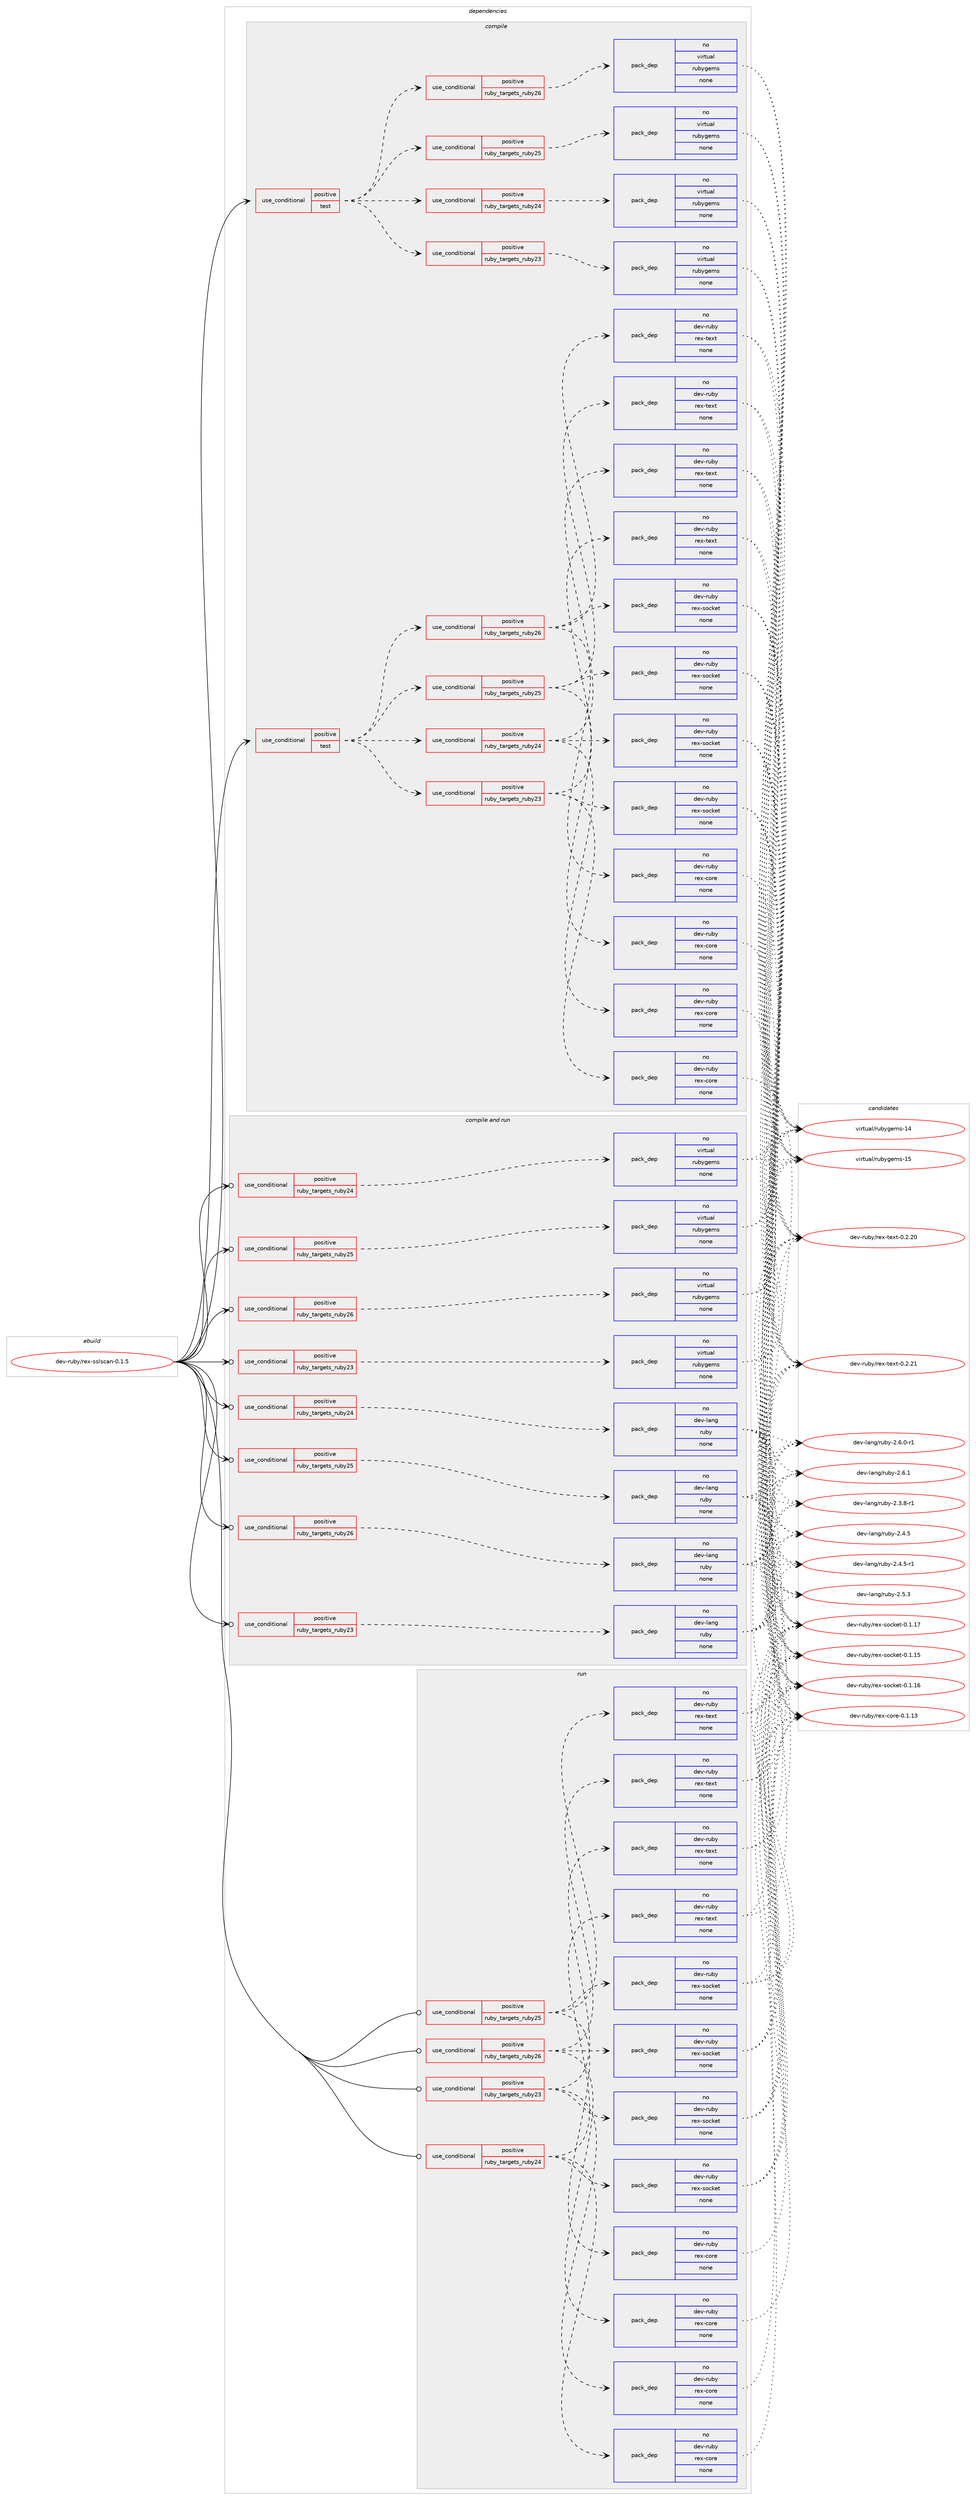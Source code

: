 digraph prolog {

# *************
# Graph options
# *************

newrank=true;
concentrate=true;
compound=true;
graph [rankdir=LR,fontname=Helvetica,fontsize=10,ranksep=1.5];#, ranksep=2.5, nodesep=0.2];
edge  [arrowhead=vee];
node  [fontname=Helvetica,fontsize=10];

# **********
# The ebuild
# **********

subgraph cluster_leftcol {
color=gray;
rank=same;
label=<<i>ebuild</i>>;
id [label="dev-ruby/rex-sslscan-0.1.5", color=red, width=4, href="../dev-ruby/rex-sslscan-0.1.5.svg"];
}

# ****************
# The dependencies
# ****************

subgraph cluster_midcol {
color=gray;
label=<<i>dependencies</i>>;
subgraph cluster_compile {
fillcolor="#eeeeee";
style=filled;
label=<<i>compile</i>>;
subgraph cond413072 {
dependency1518725 [label=<<TABLE BORDER="0" CELLBORDER="1" CELLSPACING="0" CELLPADDING="4"><TR><TD ROWSPAN="3" CELLPADDING="10">use_conditional</TD></TR><TR><TD>positive</TD></TR><TR><TD>test</TD></TR></TABLE>>, shape=none, color=red];
subgraph cond413073 {
dependency1518726 [label=<<TABLE BORDER="0" CELLBORDER="1" CELLSPACING="0" CELLPADDING="4"><TR><TD ROWSPAN="3" CELLPADDING="10">use_conditional</TD></TR><TR><TD>positive</TD></TR><TR><TD>ruby_targets_ruby23</TD></TR></TABLE>>, shape=none, color=red];
subgraph pack1082147 {
dependency1518727 [label=<<TABLE BORDER="0" CELLBORDER="1" CELLSPACING="0" CELLPADDING="4" WIDTH="220"><TR><TD ROWSPAN="6" CELLPADDING="30">pack_dep</TD></TR><TR><TD WIDTH="110">no</TD></TR><TR><TD>dev-ruby</TD></TR><TR><TD>rex-core</TD></TR><TR><TD>none</TD></TR><TR><TD></TD></TR></TABLE>>, shape=none, color=blue];
}
dependency1518726:e -> dependency1518727:w [weight=20,style="dashed",arrowhead="vee"];
subgraph pack1082148 {
dependency1518728 [label=<<TABLE BORDER="0" CELLBORDER="1" CELLSPACING="0" CELLPADDING="4" WIDTH="220"><TR><TD ROWSPAN="6" CELLPADDING="30">pack_dep</TD></TR><TR><TD WIDTH="110">no</TD></TR><TR><TD>dev-ruby</TD></TR><TR><TD>rex-socket</TD></TR><TR><TD>none</TD></TR><TR><TD></TD></TR></TABLE>>, shape=none, color=blue];
}
dependency1518726:e -> dependency1518728:w [weight=20,style="dashed",arrowhead="vee"];
subgraph pack1082149 {
dependency1518729 [label=<<TABLE BORDER="0" CELLBORDER="1" CELLSPACING="0" CELLPADDING="4" WIDTH="220"><TR><TD ROWSPAN="6" CELLPADDING="30">pack_dep</TD></TR><TR><TD WIDTH="110">no</TD></TR><TR><TD>dev-ruby</TD></TR><TR><TD>rex-text</TD></TR><TR><TD>none</TD></TR><TR><TD></TD></TR></TABLE>>, shape=none, color=blue];
}
dependency1518726:e -> dependency1518729:w [weight=20,style="dashed",arrowhead="vee"];
}
dependency1518725:e -> dependency1518726:w [weight=20,style="dashed",arrowhead="vee"];
subgraph cond413074 {
dependency1518730 [label=<<TABLE BORDER="0" CELLBORDER="1" CELLSPACING="0" CELLPADDING="4"><TR><TD ROWSPAN="3" CELLPADDING="10">use_conditional</TD></TR><TR><TD>positive</TD></TR><TR><TD>ruby_targets_ruby24</TD></TR></TABLE>>, shape=none, color=red];
subgraph pack1082150 {
dependency1518731 [label=<<TABLE BORDER="0" CELLBORDER="1" CELLSPACING="0" CELLPADDING="4" WIDTH="220"><TR><TD ROWSPAN="6" CELLPADDING="30">pack_dep</TD></TR><TR><TD WIDTH="110">no</TD></TR><TR><TD>dev-ruby</TD></TR><TR><TD>rex-core</TD></TR><TR><TD>none</TD></TR><TR><TD></TD></TR></TABLE>>, shape=none, color=blue];
}
dependency1518730:e -> dependency1518731:w [weight=20,style="dashed",arrowhead="vee"];
subgraph pack1082151 {
dependency1518732 [label=<<TABLE BORDER="0" CELLBORDER="1" CELLSPACING="0" CELLPADDING="4" WIDTH="220"><TR><TD ROWSPAN="6" CELLPADDING="30">pack_dep</TD></TR><TR><TD WIDTH="110">no</TD></TR><TR><TD>dev-ruby</TD></TR><TR><TD>rex-socket</TD></TR><TR><TD>none</TD></TR><TR><TD></TD></TR></TABLE>>, shape=none, color=blue];
}
dependency1518730:e -> dependency1518732:w [weight=20,style="dashed",arrowhead="vee"];
subgraph pack1082152 {
dependency1518733 [label=<<TABLE BORDER="0" CELLBORDER="1" CELLSPACING="0" CELLPADDING="4" WIDTH="220"><TR><TD ROWSPAN="6" CELLPADDING="30">pack_dep</TD></TR><TR><TD WIDTH="110">no</TD></TR><TR><TD>dev-ruby</TD></TR><TR><TD>rex-text</TD></TR><TR><TD>none</TD></TR><TR><TD></TD></TR></TABLE>>, shape=none, color=blue];
}
dependency1518730:e -> dependency1518733:w [weight=20,style="dashed",arrowhead="vee"];
}
dependency1518725:e -> dependency1518730:w [weight=20,style="dashed",arrowhead="vee"];
subgraph cond413075 {
dependency1518734 [label=<<TABLE BORDER="0" CELLBORDER="1" CELLSPACING="0" CELLPADDING="4"><TR><TD ROWSPAN="3" CELLPADDING="10">use_conditional</TD></TR><TR><TD>positive</TD></TR><TR><TD>ruby_targets_ruby25</TD></TR></TABLE>>, shape=none, color=red];
subgraph pack1082153 {
dependency1518735 [label=<<TABLE BORDER="0" CELLBORDER="1" CELLSPACING="0" CELLPADDING="4" WIDTH="220"><TR><TD ROWSPAN="6" CELLPADDING="30">pack_dep</TD></TR><TR><TD WIDTH="110">no</TD></TR><TR><TD>dev-ruby</TD></TR><TR><TD>rex-core</TD></TR><TR><TD>none</TD></TR><TR><TD></TD></TR></TABLE>>, shape=none, color=blue];
}
dependency1518734:e -> dependency1518735:w [weight=20,style="dashed",arrowhead="vee"];
subgraph pack1082154 {
dependency1518736 [label=<<TABLE BORDER="0" CELLBORDER="1" CELLSPACING="0" CELLPADDING="4" WIDTH="220"><TR><TD ROWSPAN="6" CELLPADDING="30">pack_dep</TD></TR><TR><TD WIDTH="110">no</TD></TR><TR><TD>dev-ruby</TD></TR><TR><TD>rex-socket</TD></TR><TR><TD>none</TD></TR><TR><TD></TD></TR></TABLE>>, shape=none, color=blue];
}
dependency1518734:e -> dependency1518736:w [weight=20,style="dashed",arrowhead="vee"];
subgraph pack1082155 {
dependency1518737 [label=<<TABLE BORDER="0" CELLBORDER="1" CELLSPACING="0" CELLPADDING="4" WIDTH="220"><TR><TD ROWSPAN="6" CELLPADDING="30">pack_dep</TD></TR><TR><TD WIDTH="110">no</TD></TR><TR><TD>dev-ruby</TD></TR><TR><TD>rex-text</TD></TR><TR><TD>none</TD></TR><TR><TD></TD></TR></TABLE>>, shape=none, color=blue];
}
dependency1518734:e -> dependency1518737:w [weight=20,style="dashed",arrowhead="vee"];
}
dependency1518725:e -> dependency1518734:w [weight=20,style="dashed",arrowhead="vee"];
subgraph cond413076 {
dependency1518738 [label=<<TABLE BORDER="0" CELLBORDER="1" CELLSPACING="0" CELLPADDING="4"><TR><TD ROWSPAN="3" CELLPADDING="10">use_conditional</TD></TR><TR><TD>positive</TD></TR><TR><TD>ruby_targets_ruby26</TD></TR></TABLE>>, shape=none, color=red];
subgraph pack1082156 {
dependency1518739 [label=<<TABLE BORDER="0" CELLBORDER="1" CELLSPACING="0" CELLPADDING="4" WIDTH="220"><TR><TD ROWSPAN="6" CELLPADDING="30">pack_dep</TD></TR><TR><TD WIDTH="110">no</TD></TR><TR><TD>dev-ruby</TD></TR><TR><TD>rex-core</TD></TR><TR><TD>none</TD></TR><TR><TD></TD></TR></TABLE>>, shape=none, color=blue];
}
dependency1518738:e -> dependency1518739:w [weight=20,style="dashed",arrowhead="vee"];
subgraph pack1082157 {
dependency1518740 [label=<<TABLE BORDER="0" CELLBORDER="1" CELLSPACING="0" CELLPADDING="4" WIDTH="220"><TR><TD ROWSPAN="6" CELLPADDING="30">pack_dep</TD></TR><TR><TD WIDTH="110">no</TD></TR><TR><TD>dev-ruby</TD></TR><TR><TD>rex-socket</TD></TR><TR><TD>none</TD></TR><TR><TD></TD></TR></TABLE>>, shape=none, color=blue];
}
dependency1518738:e -> dependency1518740:w [weight=20,style="dashed",arrowhead="vee"];
subgraph pack1082158 {
dependency1518741 [label=<<TABLE BORDER="0" CELLBORDER="1" CELLSPACING="0" CELLPADDING="4" WIDTH="220"><TR><TD ROWSPAN="6" CELLPADDING="30">pack_dep</TD></TR><TR><TD WIDTH="110">no</TD></TR><TR><TD>dev-ruby</TD></TR><TR><TD>rex-text</TD></TR><TR><TD>none</TD></TR><TR><TD></TD></TR></TABLE>>, shape=none, color=blue];
}
dependency1518738:e -> dependency1518741:w [weight=20,style="dashed",arrowhead="vee"];
}
dependency1518725:e -> dependency1518738:w [weight=20,style="dashed",arrowhead="vee"];
}
id:e -> dependency1518725:w [weight=20,style="solid",arrowhead="vee"];
subgraph cond413077 {
dependency1518742 [label=<<TABLE BORDER="0" CELLBORDER="1" CELLSPACING="0" CELLPADDING="4"><TR><TD ROWSPAN="3" CELLPADDING="10">use_conditional</TD></TR><TR><TD>positive</TD></TR><TR><TD>test</TD></TR></TABLE>>, shape=none, color=red];
subgraph cond413078 {
dependency1518743 [label=<<TABLE BORDER="0" CELLBORDER="1" CELLSPACING="0" CELLPADDING="4"><TR><TD ROWSPAN="3" CELLPADDING="10">use_conditional</TD></TR><TR><TD>positive</TD></TR><TR><TD>ruby_targets_ruby23</TD></TR></TABLE>>, shape=none, color=red];
subgraph pack1082159 {
dependency1518744 [label=<<TABLE BORDER="0" CELLBORDER="1" CELLSPACING="0" CELLPADDING="4" WIDTH="220"><TR><TD ROWSPAN="6" CELLPADDING="30">pack_dep</TD></TR><TR><TD WIDTH="110">no</TD></TR><TR><TD>virtual</TD></TR><TR><TD>rubygems</TD></TR><TR><TD>none</TD></TR><TR><TD></TD></TR></TABLE>>, shape=none, color=blue];
}
dependency1518743:e -> dependency1518744:w [weight=20,style="dashed",arrowhead="vee"];
}
dependency1518742:e -> dependency1518743:w [weight=20,style="dashed",arrowhead="vee"];
subgraph cond413079 {
dependency1518745 [label=<<TABLE BORDER="0" CELLBORDER="1" CELLSPACING="0" CELLPADDING="4"><TR><TD ROWSPAN="3" CELLPADDING="10">use_conditional</TD></TR><TR><TD>positive</TD></TR><TR><TD>ruby_targets_ruby24</TD></TR></TABLE>>, shape=none, color=red];
subgraph pack1082160 {
dependency1518746 [label=<<TABLE BORDER="0" CELLBORDER="1" CELLSPACING="0" CELLPADDING="4" WIDTH="220"><TR><TD ROWSPAN="6" CELLPADDING="30">pack_dep</TD></TR><TR><TD WIDTH="110">no</TD></TR><TR><TD>virtual</TD></TR><TR><TD>rubygems</TD></TR><TR><TD>none</TD></TR><TR><TD></TD></TR></TABLE>>, shape=none, color=blue];
}
dependency1518745:e -> dependency1518746:w [weight=20,style="dashed",arrowhead="vee"];
}
dependency1518742:e -> dependency1518745:w [weight=20,style="dashed",arrowhead="vee"];
subgraph cond413080 {
dependency1518747 [label=<<TABLE BORDER="0" CELLBORDER="1" CELLSPACING="0" CELLPADDING="4"><TR><TD ROWSPAN="3" CELLPADDING="10">use_conditional</TD></TR><TR><TD>positive</TD></TR><TR><TD>ruby_targets_ruby25</TD></TR></TABLE>>, shape=none, color=red];
subgraph pack1082161 {
dependency1518748 [label=<<TABLE BORDER="0" CELLBORDER="1" CELLSPACING="0" CELLPADDING="4" WIDTH="220"><TR><TD ROWSPAN="6" CELLPADDING="30">pack_dep</TD></TR><TR><TD WIDTH="110">no</TD></TR><TR><TD>virtual</TD></TR><TR><TD>rubygems</TD></TR><TR><TD>none</TD></TR><TR><TD></TD></TR></TABLE>>, shape=none, color=blue];
}
dependency1518747:e -> dependency1518748:w [weight=20,style="dashed",arrowhead="vee"];
}
dependency1518742:e -> dependency1518747:w [weight=20,style="dashed",arrowhead="vee"];
subgraph cond413081 {
dependency1518749 [label=<<TABLE BORDER="0" CELLBORDER="1" CELLSPACING="0" CELLPADDING="4"><TR><TD ROWSPAN="3" CELLPADDING="10">use_conditional</TD></TR><TR><TD>positive</TD></TR><TR><TD>ruby_targets_ruby26</TD></TR></TABLE>>, shape=none, color=red];
subgraph pack1082162 {
dependency1518750 [label=<<TABLE BORDER="0" CELLBORDER="1" CELLSPACING="0" CELLPADDING="4" WIDTH="220"><TR><TD ROWSPAN="6" CELLPADDING="30">pack_dep</TD></TR><TR><TD WIDTH="110">no</TD></TR><TR><TD>virtual</TD></TR><TR><TD>rubygems</TD></TR><TR><TD>none</TD></TR><TR><TD></TD></TR></TABLE>>, shape=none, color=blue];
}
dependency1518749:e -> dependency1518750:w [weight=20,style="dashed",arrowhead="vee"];
}
dependency1518742:e -> dependency1518749:w [weight=20,style="dashed",arrowhead="vee"];
}
id:e -> dependency1518742:w [weight=20,style="solid",arrowhead="vee"];
}
subgraph cluster_compileandrun {
fillcolor="#eeeeee";
style=filled;
label=<<i>compile and run</i>>;
subgraph cond413082 {
dependency1518751 [label=<<TABLE BORDER="0" CELLBORDER="1" CELLSPACING="0" CELLPADDING="4"><TR><TD ROWSPAN="3" CELLPADDING="10">use_conditional</TD></TR><TR><TD>positive</TD></TR><TR><TD>ruby_targets_ruby23</TD></TR></TABLE>>, shape=none, color=red];
subgraph pack1082163 {
dependency1518752 [label=<<TABLE BORDER="0" CELLBORDER="1" CELLSPACING="0" CELLPADDING="4" WIDTH="220"><TR><TD ROWSPAN="6" CELLPADDING="30">pack_dep</TD></TR><TR><TD WIDTH="110">no</TD></TR><TR><TD>dev-lang</TD></TR><TR><TD>ruby</TD></TR><TR><TD>none</TD></TR><TR><TD></TD></TR></TABLE>>, shape=none, color=blue];
}
dependency1518751:e -> dependency1518752:w [weight=20,style="dashed",arrowhead="vee"];
}
id:e -> dependency1518751:w [weight=20,style="solid",arrowhead="odotvee"];
subgraph cond413083 {
dependency1518753 [label=<<TABLE BORDER="0" CELLBORDER="1" CELLSPACING="0" CELLPADDING="4"><TR><TD ROWSPAN="3" CELLPADDING="10">use_conditional</TD></TR><TR><TD>positive</TD></TR><TR><TD>ruby_targets_ruby23</TD></TR></TABLE>>, shape=none, color=red];
subgraph pack1082164 {
dependency1518754 [label=<<TABLE BORDER="0" CELLBORDER="1" CELLSPACING="0" CELLPADDING="4" WIDTH="220"><TR><TD ROWSPAN="6" CELLPADDING="30">pack_dep</TD></TR><TR><TD WIDTH="110">no</TD></TR><TR><TD>virtual</TD></TR><TR><TD>rubygems</TD></TR><TR><TD>none</TD></TR><TR><TD></TD></TR></TABLE>>, shape=none, color=blue];
}
dependency1518753:e -> dependency1518754:w [weight=20,style="dashed",arrowhead="vee"];
}
id:e -> dependency1518753:w [weight=20,style="solid",arrowhead="odotvee"];
subgraph cond413084 {
dependency1518755 [label=<<TABLE BORDER="0" CELLBORDER="1" CELLSPACING="0" CELLPADDING="4"><TR><TD ROWSPAN="3" CELLPADDING="10">use_conditional</TD></TR><TR><TD>positive</TD></TR><TR><TD>ruby_targets_ruby24</TD></TR></TABLE>>, shape=none, color=red];
subgraph pack1082165 {
dependency1518756 [label=<<TABLE BORDER="0" CELLBORDER="1" CELLSPACING="0" CELLPADDING="4" WIDTH="220"><TR><TD ROWSPAN="6" CELLPADDING="30">pack_dep</TD></TR><TR><TD WIDTH="110">no</TD></TR><TR><TD>dev-lang</TD></TR><TR><TD>ruby</TD></TR><TR><TD>none</TD></TR><TR><TD></TD></TR></TABLE>>, shape=none, color=blue];
}
dependency1518755:e -> dependency1518756:w [weight=20,style="dashed",arrowhead="vee"];
}
id:e -> dependency1518755:w [weight=20,style="solid",arrowhead="odotvee"];
subgraph cond413085 {
dependency1518757 [label=<<TABLE BORDER="0" CELLBORDER="1" CELLSPACING="0" CELLPADDING="4"><TR><TD ROWSPAN="3" CELLPADDING="10">use_conditional</TD></TR><TR><TD>positive</TD></TR><TR><TD>ruby_targets_ruby24</TD></TR></TABLE>>, shape=none, color=red];
subgraph pack1082166 {
dependency1518758 [label=<<TABLE BORDER="0" CELLBORDER="1" CELLSPACING="0" CELLPADDING="4" WIDTH="220"><TR><TD ROWSPAN="6" CELLPADDING="30">pack_dep</TD></TR><TR><TD WIDTH="110">no</TD></TR><TR><TD>virtual</TD></TR><TR><TD>rubygems</TD></TR><TR><TD>none</TD></TR><TR><TD></TD></TR></TABLE>>, shape=none, color=blue];
}
dependency1518757:e -> dependency1518758:w [weight=20,style="dashed",arrowhead="vee"];
}
id:e -> dependency1518757:w [weight=20,style="solid",arrowhead="odotvee"];
subgraph cond413086 {
dependency1518759 [label=<<TABLE BORDER="0" CELLBORDER="1" CELLSPACING="0" CELLPADDING="4"><TR><TD ROWSPAN="3" CELLPADDING="10">use_conditional</TD></TR><TR><TD>positive</TD></TR><TR><TD>ruby_targets_ruby25</TD></TR></TABLE>>, shape=none, color=red];
subgraph pack1082167 {
dependency1518760 [label=<<TABLE BORDER="0" CELLBORDER="1" CELLSPACING="0" CELLPADDING="4" WIDTH="220"><TR><TD ROWSPAN="6" CELLPADDING="30">pack_dep</TD></TR><TR><TD WIDTH="110">no</TD></TR><TR><TD>dev-lang</TD></TR><TR><TD>ruby</TD></TR><TR><TD>none</TD></TR><TR><TD></TD></TR></TABLE>>, shape=none, color=blue];
}
dependency1518759:e -> dependency1518760:w [weight=20,style="dashed",arrowhead="vee"];
}
id:e -> dependency1518759:w [weight=20,style="solid",arrowhead="odotvee"];
subgraph cond413087 {
dependency1518761 [label=<<TABLE BORDER="0" CELLBORDER="1" CELLSPACING="0" CELLPADDING="4"><TR><TD ROWSPAN="3" CELLPADDING="10">use_conditional</TD></TR><TR><TD>positive</TD></TR><TR><TD>ruby_targets_ruby25</TD></TR></TABLE>>, shape=none, color=red];
subgraph pack1082168 {
dependency1518762 [label=<<TABLE BORDER="0" CELLBORDER="1" CELLSPACING="0" CELLPADDING="4" WIDTH="220"><TR><TD ROWSPAN="6" CELLPADDING="30">pack_dep</TD></TR><TR><TD WIDTH="110">no</TD></TR><TR><TD>virtual</TD></TR><TR><TD>rubygems</TD></TR><TR><TD>none</TD></TR><TR><TD></TD></TR></TABLE>>, shape=none, color=blue];
}
dependency1518761:e -> dependency1518762:w [weight=20,style="dashed",arrowhead="vee"];
}
id:e -> dependency1518761:w [weight=20,style="solid",arrowhead="odotvee"];
subgraph cond413088 {
dependency1518763 [label=<<TABLE BORDER="0" CELLBORDER="1" CELLSPACING="0" CELLPADDING="4"><TR><TD ROWSPAN="3" CELLPADDING="10">use_conditional</TD></TR><TR><TD>positive</TD></TR><TR><TD>ruby_targets_ruby26</TD></TR></TABLE>>, shape=none, color=red];
subgraph pack1082169 {
dependency1518764 [label=<<TABLE BORDER="0" CELLBORDER="1" CELLSPACING="0" CELLPADDING="4" WIDTH="220"><TR><TD ROWSPAN="6" CELLPADDING="30">pack_dep</TD></TR><TR><TD WIDTH="110">no</TD></TR><TR><TD>dev-lang</TD></TR><TR><TD>ruby</TD></TR><TR><TD>none</TD></TR><TR><TD></TD></TR></TABLE>>, shape=none, color=blue];
}
dependency1518763:e -> dependency1518764:w [weight=20,style="dashed",arrowhead="vee"];
}
id:e -> dependency1518763:w [weight=20,style="solid",arrowhead="odotvee"];
subgraph cond413089 {
dependency1518765 [label=<<TABLE BORDER="0" CELLBORDER="1" CELLSPACING="0" CELLPADDING="4"><TR><TD ROWSPAN="3" CELLPADDING="10">use_conditional</TD></TR><TR><TD>positive</TD></TR><TR><TD>ruby_targets_ruby26</TD></TR></TABLE>>, shape=none, color=red];
subgraph pack1082170 {
dependency1518766 [label=<<TABLE BORDER="0" CELLBORDER="1" CELLSPACING="0" CELLPADDING="4" WIDTH="220"><TR><TD ROWSPAN="6" CELLPADDING="30">pack_dep</TD></TR><TR><TD WIDTH="110">no</TD></TR><TR><TD>virtual</TD></TR><TR><TD>rubygems</TD></TR><TR><TD>none</TD></TR><TR><TD></TD></TR></TABLE>>, shape=none, color=blue];
}
dependency1518765:e -> dependency1518766:w [weight=20,style="dashed",arrowhead="vee"];
}
id:e -> dependency1518765:w [weight=20,style="solid",arrowhead="odotvee"];
}
subgraph cluster_run {
fillcolor="#eeeeee";
style=filled;
label=<<i>run</i>>;
subgraph cond413090 {
dependency1518767 [label=<<TABLE BORDER="0" CELLBORDER="1" CELLSPACING="0" CELLPADDING="4"><TR><TD ROWSPAN="3" CELLPADDING="10">use_conditional</TD></TR><TR><TD>positive</TD></TR><TR><TD>ruby_targets_ruby23</TD></TR></TABLE>>, shape=none, color=red];
subgraph pack1082171 {
dependency1518768 [label=<<TABLE BORDER="0" CELLBORDER="1" CELLSPACING="0" CELLPADDING="4" WIDTH="220"><TR><TD ROWSPAN="6" CELLPADDING="30">pack_dep</TD></TR><TR><TD WIDTH="110">no</TD></TR><TR><TD>dev-ruby</TD></TR><TR><TD>rex-core</TD></TR><TR><TD>none</TD></TR><TR><TD></TD></TR></TABLE>>, shape=none, color=blue];
}
dependency1518767:e -> dependency1518768:w [weight=20,style="dashed",arrowhead="vee"];
subgraph pack1082172 {
dependency1518769 [label=<<TABLE BORDER="0" CELLBORDER="1" CELLSPACING="0" CELLPADDING="4" WIDTH="220"><TR><TD ROWSPAN="6" CELLPADDING="30">pack_dep</TD></TR><TR><TD WIDTH="110">no</TD></TR><TR><TD>dev-ruby</TD></TR><TR><TD>rex-socket</TD></TR><TR><TD>none</TD></TR><TR><TD></TD></TR></TABLE>>, shape=none, color=blue];
}
dependency1518767:e -> dependency1518769:w [weight=20,style="dashed",arrowhead="vee"];
subgraph pack1082173 {
dependency1518770 [label=<<TABLE BORDER="0" CELLBORDER="1" CELLSPACING="0" CELLPADDING="4" WIDTH="220"><TR><TD ROWSPAN="6" CELLPADDING="30">pack_dep</TD></TR><TR><TD WIDTH="110">no</TD></TR><TR><TD>dev-ruby</TD></TR><TR><TD>rex-text</TD></TR><TR><TD>none</TD></TR><TR><TD></TD></TR></TABLE>>, shape=none, color=blue];
}
dependency1518767:e -> dependency1518770:w [weight=20,style="dashed",arrowhead="vee"];
}
id:e -> dependency1518767:w [weight=20,style="solid",arrowhead="odot"];
subgraph cond413091 {
dependency1518771 [label=<<TABLE BORDER="0" CELLBORDER="1" CELLSPACING="0" CELLPADDING="4"><TR><TD ROWSPAN="3" CELLPADDING="10">use_conditional</TD></TR><TR><TD>positive</TD></TR><TR><TD>ruby_targets_ruby24</TD></TR></TABLE>>, shape=none, color=red];
subgraph pack1082174 {
dependency1518772 [label=<<TABLE BORDER="0" CELLBORDER="1" CELLSPACING="0" CELLPADDING="4" WIDTH="220"><TR><TD ROWSPAN="6" CELLPADDING="30">pack_dep</TD></TR><TR><TD WIDTH="110">no</TD></TR><TR><TD>dev-ruby</TD></TR><TR><TD>rex-core</TD></TR><TR><TD>none</TD></TR><TR><TD></TD></TR></TABLE>>, shape=none, color=blue];
}
dependency1518771:e -> dependency1518772:w [weight=20,style="dashed",arrowhead="vee"];
subgraph pack1082175 {
dependency1518773 [label=<<TABLE BORDER="0" CELLBORDER="1" CELLSPACING="0" CELLPADDING="4" WIDTH="220"><TR><TD ROWSPAN="6" CELLPADDING="30">pack_dep</TD></TR><TR><TD WIDTH="110">no</TD></TR><TR><TD>dev-ruby</TD></TR><TR><TD>rex-socket</TD></TR><TR><TD>none</TD></TR><TR><TD></TD></TR></TABLE>>, shape=none, color=blue];
}
dependency1518771:e -> dependency1518773:w [weight=20,style="dashed",arrowhead="vee"];
subgraph pack1082176 {
dependency1518774 [label=<<TABLE BORDER="0" CELLBORDER="1" CELLSPACING="0" CELLPADDING="4" WIDTH="220"><TR><TD ROWSPAN="6" CELLPADDING="30">pack_dep</TD></TR><TR><TD WIDTH="110">no</TD></TR><TR><TD>dev-ruby</TD></TR><TR><TD>rex-text</TD></TR><TR><TD>none</TD></TR><TR><TD></TD></TR></TABLE>>, shape=none, color=blue];
}
dependency1518771:e -> dependency1518774:w [weight=20,style="dashed",arrowhead="vee"];
}
id:e -> dependency1518771:w [weight=20,style="solid",arrowhead="odot"];
subgraph cond413092 {
dependency1518775 [label=<<TABLE BORDER="0" CELLBORDER="1" CELLSPACING="0" CELLPADDING="4"><TR><TD ROWSPAN="3" CELLPADDING="10">use_conditional</TD></TR><TR><TD>positive</TD></TR><TR><TD>ruby_targets_ruby25</TD></TR></TABLE>>, shape=none, color=red];
subgraph pack1082177 {
dependency1518776 [label=<<TABLE BORDER="0" CELLBORDER="1" CELLSPACING="0" CELLPADDING="4" WIDTH="220"><TR><TD ROWSPAN="6" CELLPADDING="30">pack_dep</TD></TR><TR><TD WIDTH="110">no</TD></TR><TR><TD>dev-ruby</TD></TR><TR><TD>rex-core</TD></TR><TR><TD>none</TD></TR><TR><TD></TD></TR></TABLE>>, shape=none, color=blue];
}
dependency1518775:e -> dependency1518776:w [weight=20,style="dashed",arrowhead="vee"];
subgraph pack1082178 {
dependency1518777 [label=<<TABLE BORDER="0" CELLBORDER="1" CELLSPACING="0" CELLPADDING="4" WIDTH="220"><TR><TD ROWSPAN="6" CELLPADDING="30">pack_dep</TD></TR><TR><TD WIDTH="110">no</TD></TR><TR><TD>dev-ruby</TD></TR><TR><TD>rex-socket</TD></TR><TR><TD>none</TD></TR><TR><TD></TD></TR></TABLE>>, shape=none, color=blue];
}
dependency1518775:e -> dependency1518777:w [weight=20,style="dashed",arrowhead="vee"];
subgraph pack1082179 {
dependency1518778 [label=<<TABLE BORDER="0" CELLBORDER="1" CELLSPACING="0" CELLPADDING="4" WIDTH="220"><TR><TD ROWSPAN="6" CELLPADDING="30">pack_dep</TD></TR><TR><TD WIDTH="110">no</TD></TR><TR><TD>dev-ruby</TD></TR><TR><TD>rex-text</TD></TR><TR><TD>none</TD></TR><TR><TD></TD></TR></TABLE>>, shape=none, color=blue];
}
dependency1518775:e -> dependency1518778:w [weight=20,style="dashed",arrowhead="vee"];
}
id:e -> dependency1518775:w [weight=20,style="solid",arrowhead="odot"];
subgraph cond413093 {
dependency1518779 [label=<<TABLE BORDER="0" CELLBORDER="1" CELLSPACING="0" CELLPADDING="4"><TR><TD ROWSPAN="3" CELLPADDING="10">use_conditional</TD></TR><TR><TD>positive</TD></TR><TR><TD>ruby_targets_ruby26</TD></TR></TABLE>>, shape=none, color=red];
subgraph pack1082180 {
dependency1518780 [label=<<TABLE BORDER="0" CELLBORDER="1" CELLSPACING="0" CELLPADDING="4" WIDTH="220"><TR><TD ROWSPAN="6" CELLPADDING="30">pack_dep</TD></TR><TR><TD WIDTH="110">no</TD></TR><TR><TD>dev-ruby</TD></TR><TR><TD>rex-core</TD></TR><TR><TD>none</TD></TR><TR><TD></TD></TR></TABLE>>, shape=none, color=blue];
}
dependency1518779:e -> dependency1518780:w [weight=20,style="dashed",arrowhead="vee"];
subgraph pack1082181 {
dependency1518781 [label=<<TABLE BORDER="0" CELLBORDER="1" CELLSPACING="0" CELLPADDING="4" WIDTH="220"><TR><TD ROWSPAN="6" CELLPADDING="30">pack_dep</TD></TR><TR><TD WIDTH="110">no</TD></TR><TR><TD>dev-ruby</TD></TR><TR><TD>rex-socket</TD></TR><TR><TD>none</TD></TR><TR><TD></TD></TR></TABLE>>, shape=none, color=blue];
}
dependency1518779:e -> dependency1518781:w [weight=20,style="dashed",arrowhead="vee"];
subgraph pack1082182 {
dependency1518782 [label=<<TABLE BORDER="0" CELLBORDER="1" CELLSPACING="0" CELLPADDING="4" WIDTH="220"><TR><TD ROWSPAN="6" CELLPADDING="30">pack_dep</TD></TR><TR><TD WIDTH="110">no</TD></TR><TR><TD>dev-ruby</TD></TR><TR><TD>rex-text</TD></TR><TR><TD>none</TD></TR><TR><TD></TD></TR></TABLE>>, shape=none, color=blue];
}
dependency1518779:e -> dependency1518782:w [weight=20,style="dashed",arrowhead="vee"];
}
id:e -> dependency1518779:w [weight=20,style="solid",arrowhead="odot"];
}
}

# **************
# The candidates
# **************

subgraph cluster_choices {
rank=same;
color=gray;
label=<<i>candidates</i>>;

subgraph choice1082147 {
color=black;
nodesep=1;
choice100101118451141179812147114101120459911111410145484649464951 [label="dev-ruby/rex-core-0.1.13", color=red, width=4,href="../dev-ruby/rex-core-0.1.13.svg"];
dependency1518727:e -> choice100101118451141179812147114101120459911111410145484649464951:w [style=dotted,weight="100"];
}
subgraph choice1082148 {
color=black;
nodesep=1;
choice100101118451141179812147114101120451151119910710111645484649464953 [label="dev-ruby/rex-socket-0.1.15", color=red, width=4,href="../dev-ruby/rex-socket-0.1.15.svg"];
choice100101118451141179812147114101120451151119910710111645484649464954 [label="dev-ruby/rex-socket-0.1.16", color=red, width=4,href="../dev-ruby/rex-socket-0.1.16.svg"];
choice100101118451141179812147114101120451151119910710111645484649464955 [label="dev-ruby/rex-socket-0.1.17", color=red, width=4,href="../dev-ruby/rex-socket-0.1.17.svg"];
dependency1518728:e -> choice100101118451141179812147114101120451151119910710111645484649464953:w [style=dotted,weight="100"];
dependency1518728:e -> choice100101118451141179812147114101120451151119910710111645484649464954:w [style=dotted,weight="100"];
dependency1518728:e -> choice100101118451141179812147114101120451151119910710111645484649464955:w [style=dotted,weight="100"];
}
subgraph choice1082149 {
color=black;
nodesep=1;
choice1001011184511411798121471141011204511610112011645484650465048 [label="dev-ruby/rex-text-0.2.20", color=red, width=4,href="../dev-ruby/rex-text-0.2.20.svg"];
choice1001011184511411798121471141011204511610112011645484650465049 [label="dev-ruby/rex-text-0.2.21", color=red, width=4,href="../dev-ruby/rex-text-0.2.21.svg"];
dependency1518729:e -> choice1001011184511411798121471141011204511610112011645484650465048:w [style=dotted,weight="100"];
dependency1518729:e -> choice1001011184511411798121471141011204511610112011645484650465049:w [style=dotted,weight="100"];
}
subgraph choice1082150 {
color=black;
nodesep=1;
choice100101118451141179812147114101120459911111410145484649464951 [label="dev-ruby/rex-core-0.1.13", color=red, width=4,href="../dev-ruby/rex-core-0.1.13.svg"];
dependency1518731:e -> choice100101118451141179812147114101120459911111410145484649464951:w [style=dotted,weight="100"];
}
subgraph choice1082151 {
color=black;
nodesep=1;
choice100101118451141179812147114101120451151119910710111645484649464953 [label="dev-ruby/rex-socket-0.1.15", color=red, width=4,href="../dev-ruby/rex-socket-0.1.15.svg"];
choice100101118451141179812147114101120451151119910710111645484649464954 [label="dev-ruby/rex-socket-0.1.16", color=red, width=4,href="../dev-ruby/rex-socket-0.1.16.svg"];
choice100101118451141179812147114101120451151119910710111645484649464955 [label="dev-ruby/rex-socket-0.1.17", color=red, width=4,href="../dev-ruby/rex-socket-0.1.17.svg"];
dependency1518732:e -> choice100101118451141179812147114101120451151119910710111645484649464953:w [style=dotted,weight="100"];
dependency1518732:e -> choice100101118451141179812147114101120451151119910710111645484649464954:w [style=dotted,weight="100"];
dependency1518732:e -> choice100101118451141179812147114101120451151119910710111645484649464955:w [style=dotted,weight="100"];
}
subgraph choice1082152 {
color=black;
nodesep=1;
choice1001011184511411798121471141011204511610112011645484650465048 [label="dev-ruby/rex-text-0.2.20", color=red, width=4,href="../dev-ruby/rex-text-0.2.20.svg"];
choice1001011184511411798121471141011204511610112011645484650465049 [label="dev-ruby/rex-text-0.2.21", color=red, width=4,href="../dev-ruby/rex-text-0.2.21.svg"];
dependency1518733:e -> choice1001011184511411798121471141011204511610112011645484650465048:w [style=dotted,weight="100"];
dependency1518733:e -> choice1001011184511411798121471141011204511610112011645484650465049:w [style=dotted,weight="100"];
}
subgraph choice1082153 {
color=black;
nodesep=1;
choice100101118451141179812147114101120459911111410145484649464951 [label="dev-ruby/rex-core-0.1.13", color=red, width=4,href="../dev-ruby/rex-core-0.1.13.svg"];
dependency1518735:e -> choice100101118451141179812147114101120459911111410145484649464951:w [style=dotted,weight="100"];
}
subgraph choice1082154 {
color=black;
nodesep=1;
choice100101118451141179812147114101120451151119910710111645484649464953 [label="dev-ruby/rex-socket-0.1.15", color=red, width=4,href="../dev-ruby/rex-socket-0.1.15.svg"];
choice100101118451141179812147114101120451151119910710111645484649464954 [label="dev-ruby/rex-socket-0.1.16", color=red, width=4,href="../dev-ruby/rex-socket-0.1.16.svg"];
choice100101118451141179812147114101120451151119910710111645484649464955 [label="dev-ruby/rex-socket-0.1.17", color=red, width=4,href="../dev-ruby/rex-socket-0.1.17.svg"];
dependency1518736:e -> choice100101118451141179812147114101120451151119910710111645484649464953:w [style=dotted,weight="100"];
dependency1518736:e -> choice100101118451141179812147114101120451151119910710111645484649464954:w [style=dotted,weight="100"];
dependency1518736:e -> choice100101118451141179812147114101120451151119910710111645484649464955:w [style=dotted,weight="100"];
}
subgraph choice1082155 {
color=black;
nodesep=1;
choice1001011184511411798121471141011204511610112011645484650465048 [label="dev-ruby/rex-text-0.2.20", color=red, width=4,href="../dev-ruby/rex-text-0.2.20.svg"];
choice1001011184511411798121471141011204511610112011645484650465049 [label="dev-ruby/rex-text-0.2.21", color=red, width=4,href="../dev-ruby/rex-text-0.2.21.svg"];
dependency1518737:e -> choice1001011184511411798121471141011204511610112011645484650465048:w [style=dotted,weight="100"];
dependency1518737:e -> choice1001011184511411798121471141011204511610112011645484650465049:w [style=dotted,weight="100"];
}
subgraph choice1082156 {
color=black;
nodesep=1;
choice100101118451141179812147114101120459911111410145484649464951 [label="dev-ruby/rex-core-0.1.13", color=red, width=4,href="../dev-ruby/rex-core-0.1.13.svg"];
dependency1518739:e -> choice100101118451141179812147114101120459911111410145484649464951:w [style=dotted,weight="100"];
}
subgraph choice1082157 {
color=black;
nodesep=1;
choice100101118451141179812147114101120451151119910710111645484649464953 [label="dev-ruby/rex-socket-0.1.15", color=red, width=4,href="../dev-ruby/rex-socket-0.1.15.svg"];
choice100101118451141179812147114101120451151119910710111645484649464954 [label="dev-ruby/rex-socket-0.1.16", color=red, width=4,href="../dev-ruby/rex-socket-0.1.16.svg"];
choice100101118451141179812147114101120451151119910710111645484649464955 [label="dev-ruby/rex-socket-0.1.17", color=red, width=4,href="../dev-ruby/rex-socket-0.1.17.svg"];
dependency1518740:e -> choice100101118451141179812147114101120451151119910710111645484649464953:w [style=dotted,weight="100"];
dependency1518740:e -> choice100101118451141179812147114101120451151119910710111645484649464954:w [style=dotted,weight="100"];
dependency1518740:e -> choice100101118451141179812147114101120451151119910710111645484649464955:w [style=dotted,weight="100"];
}
subgraph choice1082158 {
color=black;
nodesep=1;
choice1001011184511411798121471141011204511610112011645484650465048 [label="dev-ruby/rex-text-0.2.20", color=red, width=4,href="../dev-ruby/rex-text-0.2.20.svg"];
choice1001011184511411798121471141011204511610112011645484650465049 [label="dev-ruby/rex-text-0.2.21", color=red, width=4,href="../dev-ruby/rex-text-0.2.21.svg"];
dependency1518741:e -> choice1001011184511411798121471141011204511610112011645484650465048:w [style=dotted,weight="100"];
dependency1518741:e -> choice1001011184511411798121471141011204511610112011645484650465049:w [style=dotted,weight="100"];
}
subgraph choice1082159 {
color=black;
nodesep=1;
choice118105114116117971084711411798121103101109115454952 [label="virtual/rubygems-14", color=red, width=4,href="../virtual/rubygems-14.svg"];
choice118105114116117971084711411798121103101109115454953 [label="virtual/rubygems-15", color=red, width=4,href="../virtual/rubygems-15.svg"];
dependency1518744:e -> choice118105114116117971084711411798121103101109115454952:w [style=dotted,weight="100"];
dependency1518744:e -> choice118105114116117971084711411798121103101109115454953:w [style=dotted,weight="100"];
}
subgraph choice1082160 {
color=black;
nodesep=1;
choice118105114116117971084711411798121103101109115454952 [label="virtual/rubygems-14", color=red, width=4,href="../virtual/rubygems-14.svg"];
choice118105114116117971084711411798121103101109115454953 [label="virtual/rubygems-15", color=red, width=4,href="../virtual/rubygems-15.svg"];
dependency1518746:e -> choice118105114116117971084711411798121103101109115454952:w [style=dotted,weight="100"];
dependency1518746:e -> choice118105114116117971084711411798121103101109115454953:w [style=dotted,weight="100"];
}
subgraph choice1082161 {
color=black;
nodesep=1;
choice118105114116117971084711411798121103101109115454952 [label="virtual/rubygems-14", color=red, width=4,href="../virtual/rubygems-14.svg"];
choice118105114116117971084711411798121103101109115454953 [label="virtual/rubygems-15", color=red, width=4,href="../virtual/rubygems-15.svg"];
dependency1518748:e -> choice118105114116117971084711411798121103101109115454952:w [style=dotted,weight="100"];
dependency1518748:e -> choice118105114116117971084711411798121103101109115454953:w [style=dotted,weight="100"];
}
subgraph choice1082162 {
color=black;
nodesep=1;
choice118105114116117971084711411798121103101109115454952 [label="virtual/rubygems-14", color=red, width=4,href="../virtual/rubygems-14.svg"];
choice118105114116117971084711411798121103101109115454953 [label="virtual/rubygems-15", color=red, width=4,href="../virtual/rubygems-15.svg"];
dependency1518750:e -> choice118105114116117971084711411798121103101109115454952:w [style=dotted,weight="100"];
dependency1518750:e -> choice118105114116117971084711411798121103101109115454953:w [style=dotted,weight="100"];
}
subgraph choice1082163 {
color=black;
nodesep=1;
choice100101118451089711010347114117981214550465146564511449 [label="dev-lang/ruby-2.3.8-r1", color=red, width=4,href="../dev-lang/ruby-2.3.8-r1.svg"];
choice10010111845108971101034711411798121455046524653 [label="dev-lang/ruby-2.4.5", color=red, width=4,href="../dev-lang/ruby-2.4.5.svg"];
choice100101118451089711010347114117981214550465246534511449 [label="dev-lang/ruby-2.4.5-r1", color=red, width=4,href="../dev-lang/ruby-2.4.5-r1.svg"];
choice10010111845108971101034711411798121455046534651 [label="dev-lang/ruby-2.5.3", color=red, width=4,href="../dev-lang/ruby-2.5.3.svg"];
choice100101118451089711010347114117981214550465446484511449 [label="dev-lang/ruby-2.6.0-r1", color=red, width=4,href="../dev-lang/ruby-2.6.0-r1.svg"];
choice10010111845108971101034711411798121455046544649 [label="dev-lang/ruby-2.6.1", color=red, width=4,href="../dev-lang/ruby-2.6.1.svg"];
dependency1518752:e -> choice100101118451089711010347114117981214550465146564511449:w [style=dotted,weight="100"];
dependency1518752:e -> choice10010111845108971101034711411798121455046524653:w [style=dotted,weight="100"];
dependency1518752:e -> choice100101118451089711010347114117981214550465246534511449:w [style=dotted,weight="100"];
dependency1518752:e -> choice10010111845108971101034711411798121455046534651:w [style=dotted,weight="100"];
dependency1518752:e -> choice100101118451089711010347114117981214550465446484511449:w [style=dotted,weight="100"];
dependency1518752:e -> choice10010111845108971101034711411798121455046544649:w [style=dotted,weight="100"];
}
subgraph choice1082164 {
color=black;
nodesep=1;
choice118105114116117971084711411798121103101109115454952 [label="virtual/rubygems-14", color=red, width=4,href="../virtual/rubygems-14.svg"];
choice118105114116117971084711411798121103101109115454953 [label="virtual/rubygems-15", color=red, width=4,href="../virtual/rubygems-15.svg"];
dependency1518754:e -> choice118105114116117971084711411798121103101109115454952:w [style=dotted,weight="100"];
dependency1518754:e -> choice118105114116117971084711411798121103101109115454953:w [style=dotted,weight="100"];
}
subgraph choice1082165 {
color=black;
nodesep=1;
choice100101118451089711010347114117981214550465146564511449 [label="dev-lang/ruby-2.3.8-r1", color=red, width=4,href="../dev-lang/ruby-2.3.8-r1.svg"];
choice10010111845108971101034711411798121455046524653 [label="dev-lang/ruby-2.4.5", color=red, width=4,href="../dev-lang/ruby-2.4.5.svg"];
choice100101118451089711010347114117981214550465246534511449 [label="dev-lang/ruby-2.4.5-r1", color=red, width=4,href="../dev-lang/ruby-2.4.5-r1.svg"];
choice10010111845108971101034711411798121455046534651 [label="dev-lang/ruby-2.5.3", color=red, width=4,href="../dev-lang/ruby-2.5.3.svg"];
choice100101118451089711010347114117981214550465446484511449 [label="dev-lang/ruby-2.6.0-r1", color=red, width=4,href="../dev-lang/ruby-2.6.0-r1.svg"];
choice10010111845108971101034711411798121455046544649 [label="dev-lang/ruby-2.6.1", color=red, width=4,href="../dev-lang/ruby-2.6.1.svg"];
dependency1518756:e -> choice100101118451089711010347114117981214550465146564511449:w [style=dotted,weight="100"];
dependency1518756:e -> choice10010111845108971101034711411798121455046524653:w [style=dotted,weight="100"];
dependency1518756:e -> choice100101118451089711010347114117981214550465246534511449:w [style=dotted,weight="100"];
dependency1518756:e -> choice10010111845108971101034711411798121455046534651:w [style=dotted,weight="100"];
dependency1518756:e -> choice100101118451089711010347114117981214550465446484511449:w [style=dotted,weight="100"];
dependency1518756:e -> choice10010111845108971101034711411798121455046544649:w [style=dotted,weight="100"];
}
subgraph choice1082166 {
color=black;
nodesep=1;
choice118105114116117971084711411798121103101109115454952 [label="virtual/rubygems-14", color=red, width=4,href="../virtual/rubygems-14.svg"];
choice118105114116117971084711411798121103101109115454953 [label="virtual/rubygems-15", color=red, width=4,href="../virtual/rubygems-15.svg"];
dependency1518758:e -> choice118105114116117971084711411798121103101109115454952:w [style=dotted,weight="100"];
dependency1518758:e -> choice118105114116117971084711411798121103101109115454953:w [style=dotted,weight="100"];
}
subgraph choice1082167 {
color=black;
nodesep=1;
choice100101118451089711010347114117981214550465146564511449 [label="dev-lang/ruby-2.3.8-r1", color=red, width=4,href="../dev-lang/ruby-2.3.8-r1.svg"];
choice10010111845108971101034711411798121455046524653 [label="dev-lang/ruby-2.4.5", color=red, width=4,href="../dev-lang/ruby-2.4.5.svg"];
choice100101118451089711010347114117981214550465246534511449 [label="dev-lang/ruby-2.4.5-r1", color=red, width=4,href="../dev-lang/ruby-2.4.5-r1.svg"];
choice10010111845108971101034711411798121455046534651 [label="dev-lang/ruby-2.5.3", color=red, width=4,href="../dev-lang/ruby-2.5.3.svg"];
choice100101118451089711010347114117981214550465446484511449 [label="dev-lang/ruby-2.6.0-r1", color=red, width=4,href="../dev-lang/ruby-2.6.0-r1.svg"];
choice10010111845108971101034711411798121455046544649 [label="dev-lang/ruby-2.6.1", color=red, width=4,href="../dev-lang/ruby-2.6.1.svg"];
dependency1518760:e -> choice100101118451089711010347114117981214550465146564511449:w [style=dotted,weight="100"];
dependency1518760:e -> choice10010111845108971101034711411798121455046524653:w [style=dotted,weight="100"];
dependency1518760:e -> choice100101118451089711010347114117981214550465246534511449:w [style=dotted,weight="100"];
dependency1518760:e -> choice10010111845108971101034711411798121455046534651:w [style=dotted,weight="100"];
dependency1518760:e -> choice100101118451089711010347114117981214550465446484511449:w [style=dotted,weight="100"];
dependency1518760:e -> choice10010111845108971101034711411798121455046544649:w [style=dotted,weight="100"];
}
subgraph choice1082168 {
color=black;
nodesep=1;
choice118105114116117971084711411798121103101109115454952 [label="virtual/rubygems-14", color=red, width=4,href="../virtual/rubygems-14.svg"];
choice118105114116117971084711411798121103101109115454953 [label="virtual/rubygems-15", color=red, width=4,href="../virtual/rubygems-15.svg"];
dependency1518762:e -> choice118105114116117971084711411798121103101109115454952:w [style=dotted,weight="100"];
dependency1518762:e -> choice118105114116117971084711411798121103101109115454953:w [style=dotted,weight="100"];
}
subgraph choice1082169 {
color=black;
nodesep=1;
choice100101118451089711010347114117981214550465146564511449 [label="dev-lang/ruby-2.3.8-r1", color=red, width=4,href="../dev-lang/ruby-2.3.8-r1.svg"];
choice10010111845108971101034711411798121455046524653 [label="dev-lang/ruby-2.4.5", color=red, width=4,href="../dev-lang/ruby-2.4.5.svg"];
choice100101118451089711010347114117981214550465246534511449 [label="dev-lang/ruby-2.4.5-r1", color=red, width=4,href="../dev-lang/ruby-2.4.5-r1.svg"];
choice10010111845108971101034711411798121455046534651 [label="dev-lang/ruby-2.5.3", color=red, width=4,href="../dev-lang/ruby-2.5.3.svg"];
choice100101118451089711010347114117981214550465446484511449 [label="dev-lang/ruby-2.6.0-r1", color=red, width=4,href="../dev-lang/ruby-2.6.0-r1.svg"];
choice10010111845108971101034711411798121455046544649 [label="dev-lang/ruby-2.6.1", color=red, width=4,href="../dev-lang/ruby-2.6.1.svg"];
dependency1518764:e -> choice100101118451089711010347114117981214550465146564511449:w [style=dotted,weight="100"];
dependency1518764:e -> choice10010111845108971101034711411798121455046524653:w [style=dotted,weight="100"];
dependency1518764:e -> choice100101118451089711010347114117981214550465246534511449:w [style=dotted,weight="100"];
dependency1518764:e -> choice10010111845108971101034711411798121455046534651:w [style=dotted,weight="100"];
dependency1518764:e -> choice100101118451089711010347114117981214550465446484511449:w [style=dotted,weight="100"];
dependency1518764:e -> choice10010111845108971101034711411798121455046544649:w [style=dotted,weight="100"];
}
subgraph choice1082170 {
color=black;
nodesep=1;
choice118105114116117971084711411798121103101109115454952 [label="virtual/rubygems-14", color=red, width=4,href="../virtual/rubygems-14.svg"];
choice118105114116117971084711411798121103101109115454953 [label="virtual/rubygems-15", color=red, width=4,href="../virtual/rubygems-15.svg"];
dependency1518766:e -> choice118105114116117971084711411798121103101109115454952:w [style=dotted,weight="100"];
dependency1518766:e -> choice118105114116117971084711411798121103101109115454953:w [style=dotted,weight="100"];
}
subgraph choice1082171 {
color=black;
nodesep=1;
choice100101118451141179812147114101120459911111410145484649464951 [label="dev-ruby/rex-core-0.1.13", color=red, width=4,href="../dev-ruby/rex-core-0.1.13.svg"];
dependency1518768:e -> choice100101118451141179812147114101120459911111410145484649464951:w [style=dotted,weight="100"];
}
subgraph choice1082172 {
color=black;
nodesep=1;
choice100101118451141179812147114101120451151119910710111645484649464953 [label="dev-ruby/rex-socket-0.1.15", color=red, width=4,href="../dev-ruby/rex-socket-0.1.15.svg"];
choice100101118451141179812147114101120451151119910710111645484649464954 [label="dev-ruby/rex-socket-0.1.16", color=red, width=4,href="../dev-ruby/rex-socket-0.1.16.svg"];
choice100101118451141179812147114101120451151119910710111645484649464955 [label="dev-ruby/rex-socket-0.1.17", color=red, width=4,href="../dev-ruby/rex-socket-0.1.17.svg"];
dependency1518769:e -> choice100101118451141179812147114101120451151119910710111645484649464953:w [style=dotted,weight="100"];
dependency1518769:e -> choice100101118451141179812147114101120451151119910710111645484649464954:w [style=dotted,weight="100"];
dependency1518769:e -> choice100101118451141179812147114101120451151119910710111645484649464955:w [style=dotted,weight="100"];
}
subgraph choice1082173 {
color=black;
nodesep=1;
choice1001011184511411798121471141011204511610112011645484650465048 [label="dev-ruby/rex-text-0.2.20", color=red, width=4,href="../dev-ruby/rex-text-0.2.20.svg"];
choice1001011184511411798121471141011204511610112011645484650465049 [label="dev-ruby/rex-text-0.2.21", color=red, width=4,href="../dev-ruby/rex-text-0.2.21.svg"];
dependency1518770:e -> choice1001011184511411798121471141011204511610112011645484650465048:w [style=dotted,weight="100"];
dependency1518770:e -> choice1001011184511411798121471141011204511610112011645484650465049:w [style=dotted,weight="100"];
}
subgraph choice1082174 {
color=black;
nodesep=1;
choice100101118451141179812147114101120459911111410145484649464951 [label="dev-ruby/rex-core-0.1.13", color=red, width=4,href="../dev-ruby/rex-core-0.1.13.svg"];
dependency1518772:e -> choice100101118451141179812147114101120459911111410145484649464951:w [style=dotted,weight="100"];
}
subgraph choice1082175 {
color=black;
nodesep=1;
choice100101118451141179812147114101120451151119910710111645484649464953 [label="dev-ruby/rex-socket-0.1.15", color=red, width=4,href="../dev-ruby/rex-socket-0.1.15.svg"];
choice100101118451141179812147114101120451151119910710111645484649464954 [label="dev-ruby/rex-socket-0.1.16", color=red, width=4,href="../dev-ruby/rex-socket-0.1.16.svg"];
choice100101118451141179812147114101120451151119910710111645484649464955 [label="dev-ruby/rex-socket-0.1.17", color=red, width=4,href="../dev-ruby/rex-socket-0.1.17.svg"];
dependency1518773:e -> choice100101118451141179812147114101120451151119910710111645484649464953:w [style=dotted,weight="100"];
dependency1518773:e -> choice100101118451141179812147114101120451151119910710111645484649464954:w [style=dotted,weight="100"];
dependency1518773:e -> choice100101118451141179812147114101120451151119910710111645484649464955:w [style=dotted,weight="100"];
}
subgraph choice1082176 {
color=black;
nodesep=1;
choice1001011184511411798121471141011204511610112011645484650465048 [label="dev-ruby/rex-text-0.2.20", color=red, width=4,href="../dev-ruby/rex-text-0.2.20.svg"];
choice1001011184511411798121471141011204511610112011645484650465049 [label="dev-ruby/rex-text-0.2.21", color=red, width=4,href="../dev-ruby/rex-text-0.2.21.svg"];
dependency1518774:e -> choice1001011184511411798121471141011204511610112011645484650465048:w [style=dotted,weight="100"];
dependency1518774:e -> choice1001011184511411798121471141011204511610112011645484650465049:w [style=dotted,weight="100"];
}
subgraph choice1082177 {
color=black;
nodesep=1;
choice100101118451141179812147114101120459911111410145484649464951 [label="dev-ruby/rex-core-0.1.13", color=red, width=4,href="../dev-ruby/rex-core-0.1.13.svg"];
dependency1518776:e -> choice100101118451141179812147114101120459911111410145484649464951:w [style=dotted,weight="100"];
}
subgraph choice1082178 {
color=black;
nodesep=1;
choice100101118451141179812147114101120451151119910710111645484649464953 [label="dev-ruby/rex-socket-0.1.15", color=red, width=4,href="../dev-ruby/rex-socket-0.1.15.svg"];
choice100101118451141179812147114101120451151119910710111645484649464954 [label="dev-ruby/rex-socket-0.1.16", color=red, width=4,href="../dev-ruby/rex-socket-0.1.16.svg"];
choice100101118451141179812147114101120451151119910710111645484649464955 [label="dev-ruby/rex-socket-0.1.17", color=red, width=4,href="../dev-ruby/rex-socket-0.1.17.svg"];
dependency1518777:e -> choice100101118451141179812147114101120451151119910710111645484649464953:w [style=dotted,weight="100"];
dependency1518777:e -> choice100101118451141179812147114101120451151119910710111645484649464954:w [style=dotted,weight="100"];
dependency1518777:e -> choice100101118451141179812147114101120451151119910710111645484649464955:w [style=dotted,weight="100"];
}
subgraph choice1082179 {
color=black;
nodesep=1;
choice1001011184511411798121471141011204511610112011645484650465048 [label="dev-ruby/rex-text-0.2.20", color=red, width=4,href="../dev-ruby/rex-text-0.2.20.svg"];
choice1001011184511411798121471141011204511610112011645484650465049 [label="dev-ruby/rex-text-0.2.21", color=red, width=4,href="../dev-ruby/rex-text-0.2.21.svg"];
dependency1518778:e -> choice1001011184511411798121471141011204511610112011645484650465048:w [style=dotted,weight="100"];
dependency1518778:e -> choice1001011184511411798121471141011204511610112011645484650465049:w [style=dotted,weight="100"];
}
subgraph choice1082180 {
color=black;
nodesep=1;
choice100101118451141179812147114101120459911111410145484649464951 [label="dev-ruby/rex-core-0.1.13", color=red, width=4,href="../dev-ruby/rex-core-0.1.13.svg"];
dependency1518780:e -> choice100101118451141179812147114101120459911111410145484649464951:w [style=dotted,weight="100"];
}
subgraph choice1082181 {
color=black;
nodesep=1;
choice100101118451141179812147114101120451151119910710111645484649464953 [label="dev-ruby/rex-socket-0.1.15", color=red, width=4,href="../dev-ruby/rex-socket-0.1.15.svg"];
choice100101118451141179812147114101120451151119910710111645484649464954 [label="dev-ruby/rex-socket-0.1.16", color=red, width=4,href="../dev-ruby/rex-socket-0.1.16.svg"];
choice100101118451141179812147114101120451151119910710111645484649464955 [label="dev-ruby/rex-socket-0.1.17", color=red, width=4,href="../dev-ruby/rex-socket-0.1.17.svg"];
dependency1518781:e -> choice100101118451141179812147114101120451151119910710111645484649464953:w [style=dotted,weight="100"];
dependency1518781:e -> choice100101118451141179812147114101120451151119910710111645484649464954:w [style=dotted,weight="100"];
dependency1518781:e -> choice100101118451141179812147114101120451151119910710111645484649464955:w [style=dotted,weight="100"];
}
subgraph choice1082182 {
color=black;
nodesep=1;
choice1001011184511411798121471141011204511610112011645484650465048 [label="dev-ruby/rex-text-0.2.20", color=red, width=4,href="../dev-ruby/rex-text-0.2.20.svg"];
choice1001011184511411798121471141011204511610112011645484650465049 [label="dev-ruby/rex-text-0.2.21", color=red, width=4,href="../dev-ruby/rex-text-0.2.21.svg"];
dependency1518782:e -> choice1001011184511411798121471141011204511610112011645484650465048:w [style=dotted,weight="100"];
dependency1518782:e -> choice1001011184511411798121471141011204511610112011645484650465049:w [style=dotted,weight="100"];
}
}

}
